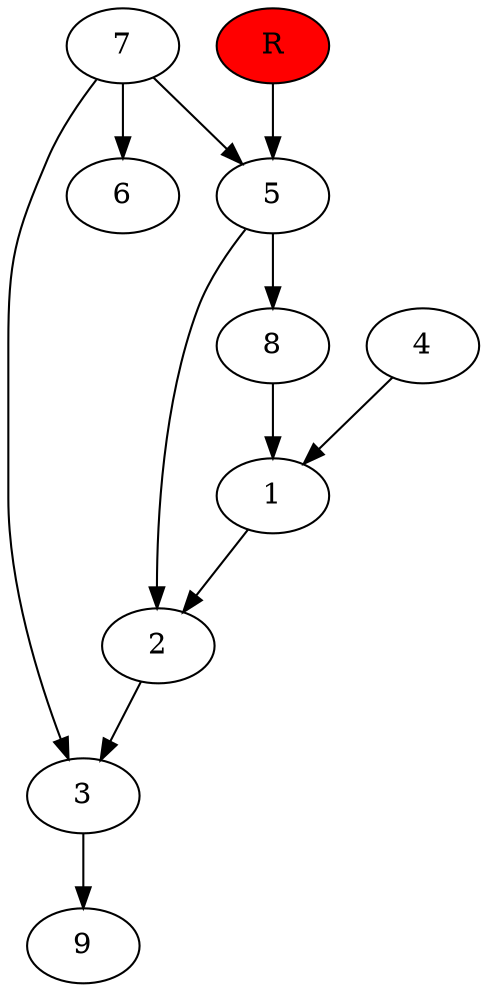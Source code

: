 digraph prb7843 {
	1
	2
	3
	4
	5
	6
	7
	8
	R [fillcolor="#ff0000" style=filled]
	1 -> 2
	2 -> 3
	3 -> 9
	4 -> 1
	5 -> 2
	5 -> 8
	7 -> 3
	7 -> 5
	7 -> 6
	8 -> 1
	R -> 5
}
